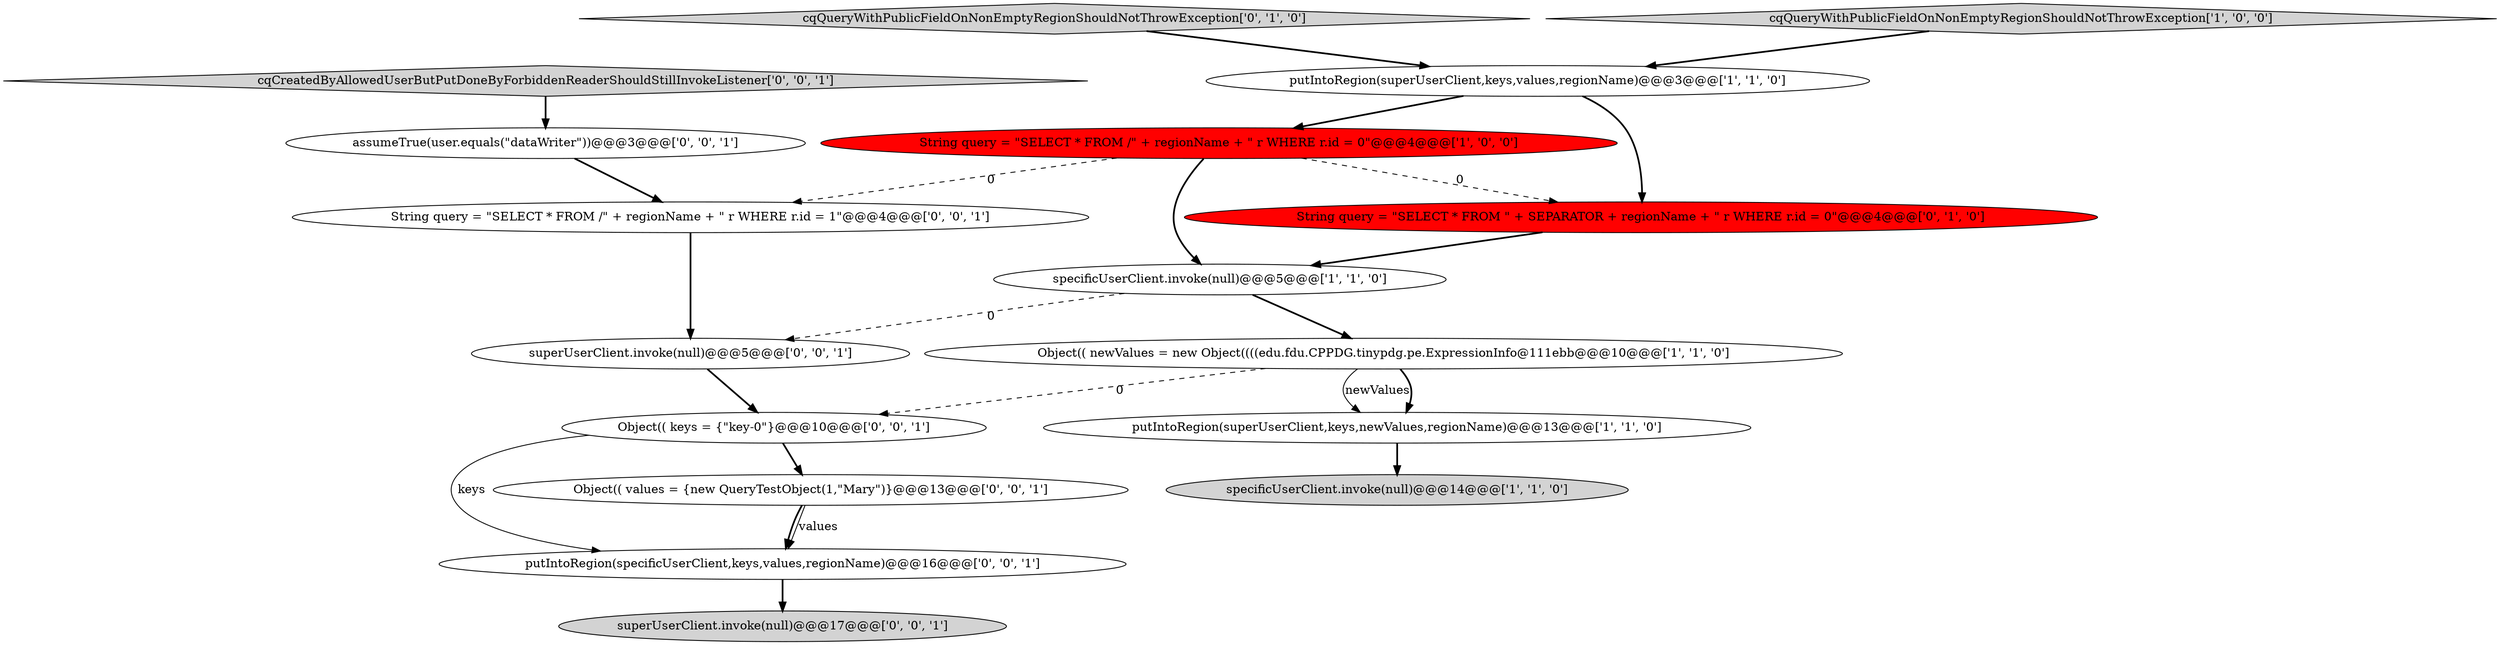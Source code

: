 digraph {
1 [style = filled, label = "putIntoRegion(superUserClient,keys,values,regionName)@@@3@@@['1', '1', '0']", fillcolor = white, shape = ellipse image = "AAA0AAABBB1BBB"];
6 [style = filled, label = "String query = \"SELECT * FROM /\" + regionName + \" r WHERE r.id = 0\"@@@4@@@['1', '0', '0']", fillcolor = red, shape = ellipse image = "AAA1AAABBB1BBB"];
11 [style = filled, label = "String query = \"SELECT * FROM /\" + regionName + \" r WHERE r.id = 1\"@@@4@@@['0', '0', '1']", fillcolor = white, shape = ellipse image = "AAA0AAABBB3BBB"];
7 [style = filled, label = "cqQueryWithPublicFieldOnNonEmptyRegionShouldNotThrowException['0', '1', '0']", fillcolor = lightgray, shape = diamond image = "AAA0AAABBB2BBB"];
4 [style = filled, label = "Object(( newValues = new Object((((edu.fdu.CPPDG.tinypdg.pe.ExpressionInfo@111ebb@@@10@@@['1', '1', '0']", fillcolor = white, shape = ellipse image = "AAA0AAABBB1BBB"];
12 [style = filled, label = "superUserClient.invoke(null)@@@17@@@['0', '0', '1']", fillcolor = lightgray, shape = ellipse image = "AAA0AAABBB3BBB"];
16 [style = filled, label = "assumeTrue(user.equals(\"dataWriter\"))@@@3@@@['0', '0', '1']", fillcolor = white, shape = ellipse image = "AAA0AAABBB3BBB"];
5 [style = filled, label = "putIntoRegion(superUserClient,keys,newValues,regionName)@@@13@@@['1', '1', '0']", fillcolor = white, shape = ellipse image = "AAA0AAABBB1BBB"];
0 [style = filled, label = "specificUserClient.invoke(null)@@@5@@@['1', '1', '0']", fillcolor = white, shape = ellipse image = "AAA0AAABBB1BBB"];
10 [style = filled, label = "putIntoRegion(specificUserClient,keys,values,regionName)@@@16@@@['0', '0', '1']", fillcolor = white, shape = ellipse image = "AAA0AAABBB3BBB"];
3 [style = filled, label = "cqQueryWithPublicFieldOnNonEmptyRegionShouldNotThrowException['1', '0', '0']", fillcolor = lightgray, shape = diamond image = "AAA0AAABBB1BBB"];
8 [style = filled, label = "String query = \"SELECT * FROM \" + SEPARATOR + regionName + \" r WHERE r.id = 0\"@@@4@@@['0', '1', '0']", fillcolor = red, shape = ellipse image = "AAA1AAABBB2BBB"];
13 [style = filled, label = "superUserClient.invoke(null)@@@5@@@['0', '0', '1']", fillcolor = white, shape = ellipse image = "AAA0AAABBB3BBB"];
15 [style = filled, label = "Object(( values = {new QueryTestObject(1,\"Mary\")}@@@13@@@['0', '0', '1']", fillcolor = white, shape = ellipse image = "AAA0AAABBB3BBB"];
2 [style = filled, label = "specificUserClient.invoke(null)@@@14@@@['1', '1', '0']", fillcolor = lightgray, shape = ellipse image = "AAA0AAABBB1BBB"];
9 [style = filled, label = "Object(( keys = {\"key-0\"}@@@10@@@['0', '0', '1']", fillcolor = white, shape = ellipse image = "AAA0AAABBB3BBB"];
14 [style = filled, label = "cqCreatedByAllowedUserButPutDoneByForbiddenReaderShouldStillInvokeListener['0', '0', '1']", fillcolor = lightgray, shape = diamond image = "AAA0AAABBB3BBB"];
14->16 [style = bold, label=""];
15->10 [style = bold, label=""];
6->8 [style = dashed, label="0"];
7->1 [style = bold, label=""];
1->8 [style = bold, label=""];
16->11 [style = bold, label=""];
3->1 [style = bold, label=""];
6->11 [style = dashed, label="0"];
6->0 [style = bold, label=""];
9->10 [style = solid, label="keys"];
8->0 [style = bold, label=""];
4->9 [style = dashed, label="0"];
5->2 [style = bold, label=""];
1->6 [style = bold, label=""];
0->4 [style = bold, label=""];
10->12 [style = bold, label=""];
9->15 [style = bold, label=""];
11->13 [style = bold, label=""];
0->13 [style = dashed, label="0"];
15->10 [style = solid, label="values"];
4->5 [style = solid, label="newValues"];
13->9 [style = bold, label=""];
4->5 [style = bold, label=""];
}
